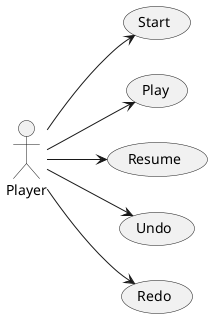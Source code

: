 @startuml useCase
left to right direction
actor Player
usecase Start
usecase Play
usecase Resume
usecase Undo
usecase Redo

Player --> Start
Player --> Play
Player --> Resume
Player --> Undo
Player --> Redo
@enduml